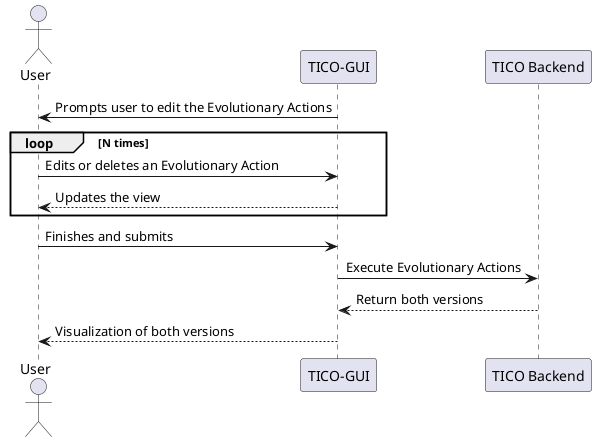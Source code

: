 @startuml
actor User
participant TicoGui as "TICO-GUI"
participant TicoApi as "TICO Backend"

TicoGui -> User: Prompts user to edit the Evolutionary Actions
loop N times
User -> TicoGui: Edits or deletes an Evolutionary Action
TicoGui --> User: Updates the view
end

User -> TicoGui: Finishes and submits
TicoGui -> TicoApi: Execute Evolutionary Actions
TicoApi --> TicoGui: Return both versions
TicoGui --> User: Visualization of both versions
@enduml